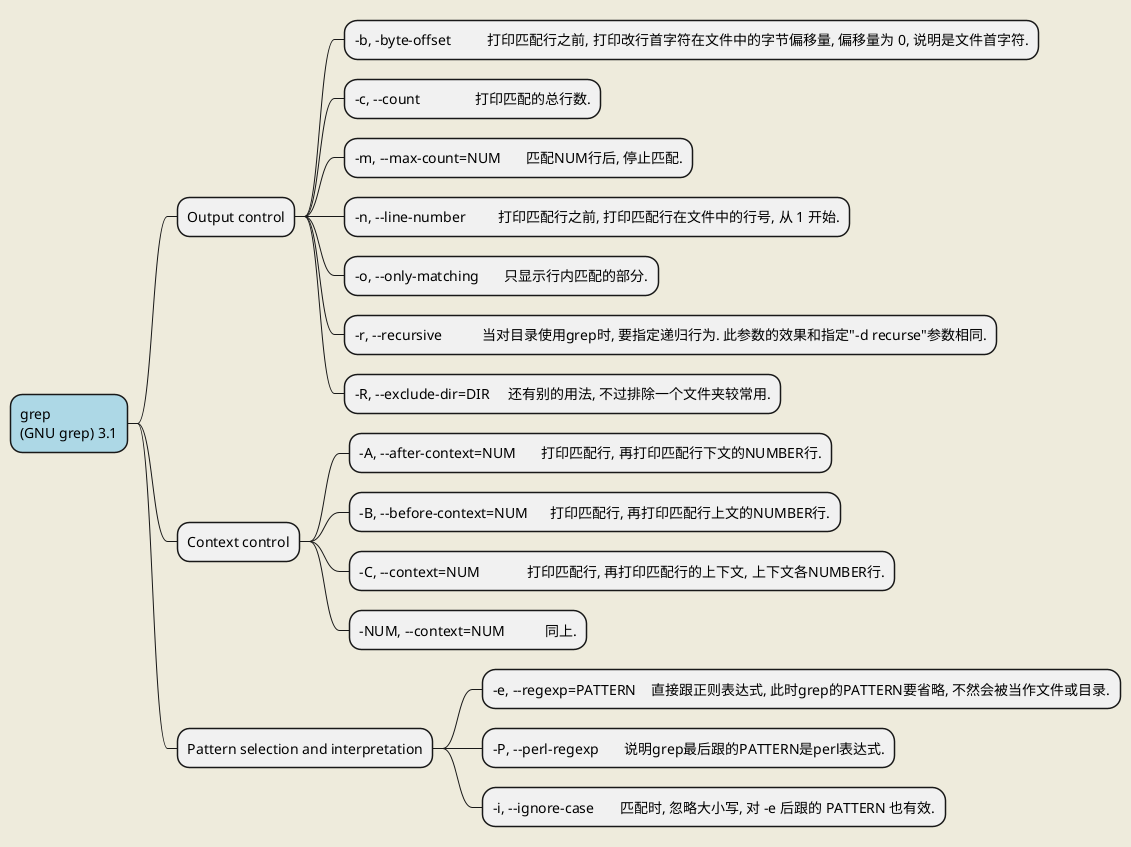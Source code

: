 @startmindmap

skinparam backgroundColor #EEEBDC

*[#lightblue] grep\n(GNU grep) 3.1
** Output control
*** -b, -byte-offset          打印匹配行之前, 打印改行首字符在文件中的字节偏移量, 偏移量为 0, 说明是文件首字符.
*** -c, --count               打印匹配的总行数.
*** -m, --max-count=NUM       匹配NUM行后, 停止匹配.
*** -n, --line-number         打印匹配行之前, 打印匹配行在文件中的行号, 从 1 开始.
*** -o, --only-matching       只显示行内匹配的部分.
*** -r, --recursive           当对目录使用grep时, 要指定递归行为. 此参数的效果和指定"-d recurse"参数相同.
*** -R, --exclude-dir=DIR     还有别的用法, 不过排除一个文件夹较常用.

** Context control
*** -A, --after-context=NUM       打印匹配行, 再打印匹配行下文的NUMBER行.
*** -B, --before-context=NUM      打印匹配行, 再打印匹配行上文的NUMBER行.
*** -C, --context=NUM             打印匹配行, 再打印匹配行的上下文, 上下文各NUMBER行.
*** -NUM, --context=NUM           同上.
** Pattern selection and interpretation
*** -e, --regexp=PATTERN    直接跟正则表达式, 此时grep的PATTERN要省略, 不然会被当作文件或目录.
*** -P, --perl-regexp       说明grep最后跟的PATTERN是perl表达式.
*** -i, --ignore-case       匹配时, 忽略大小写, 对 -e 后跟的 PATTERN 也有效.

@endmindmap